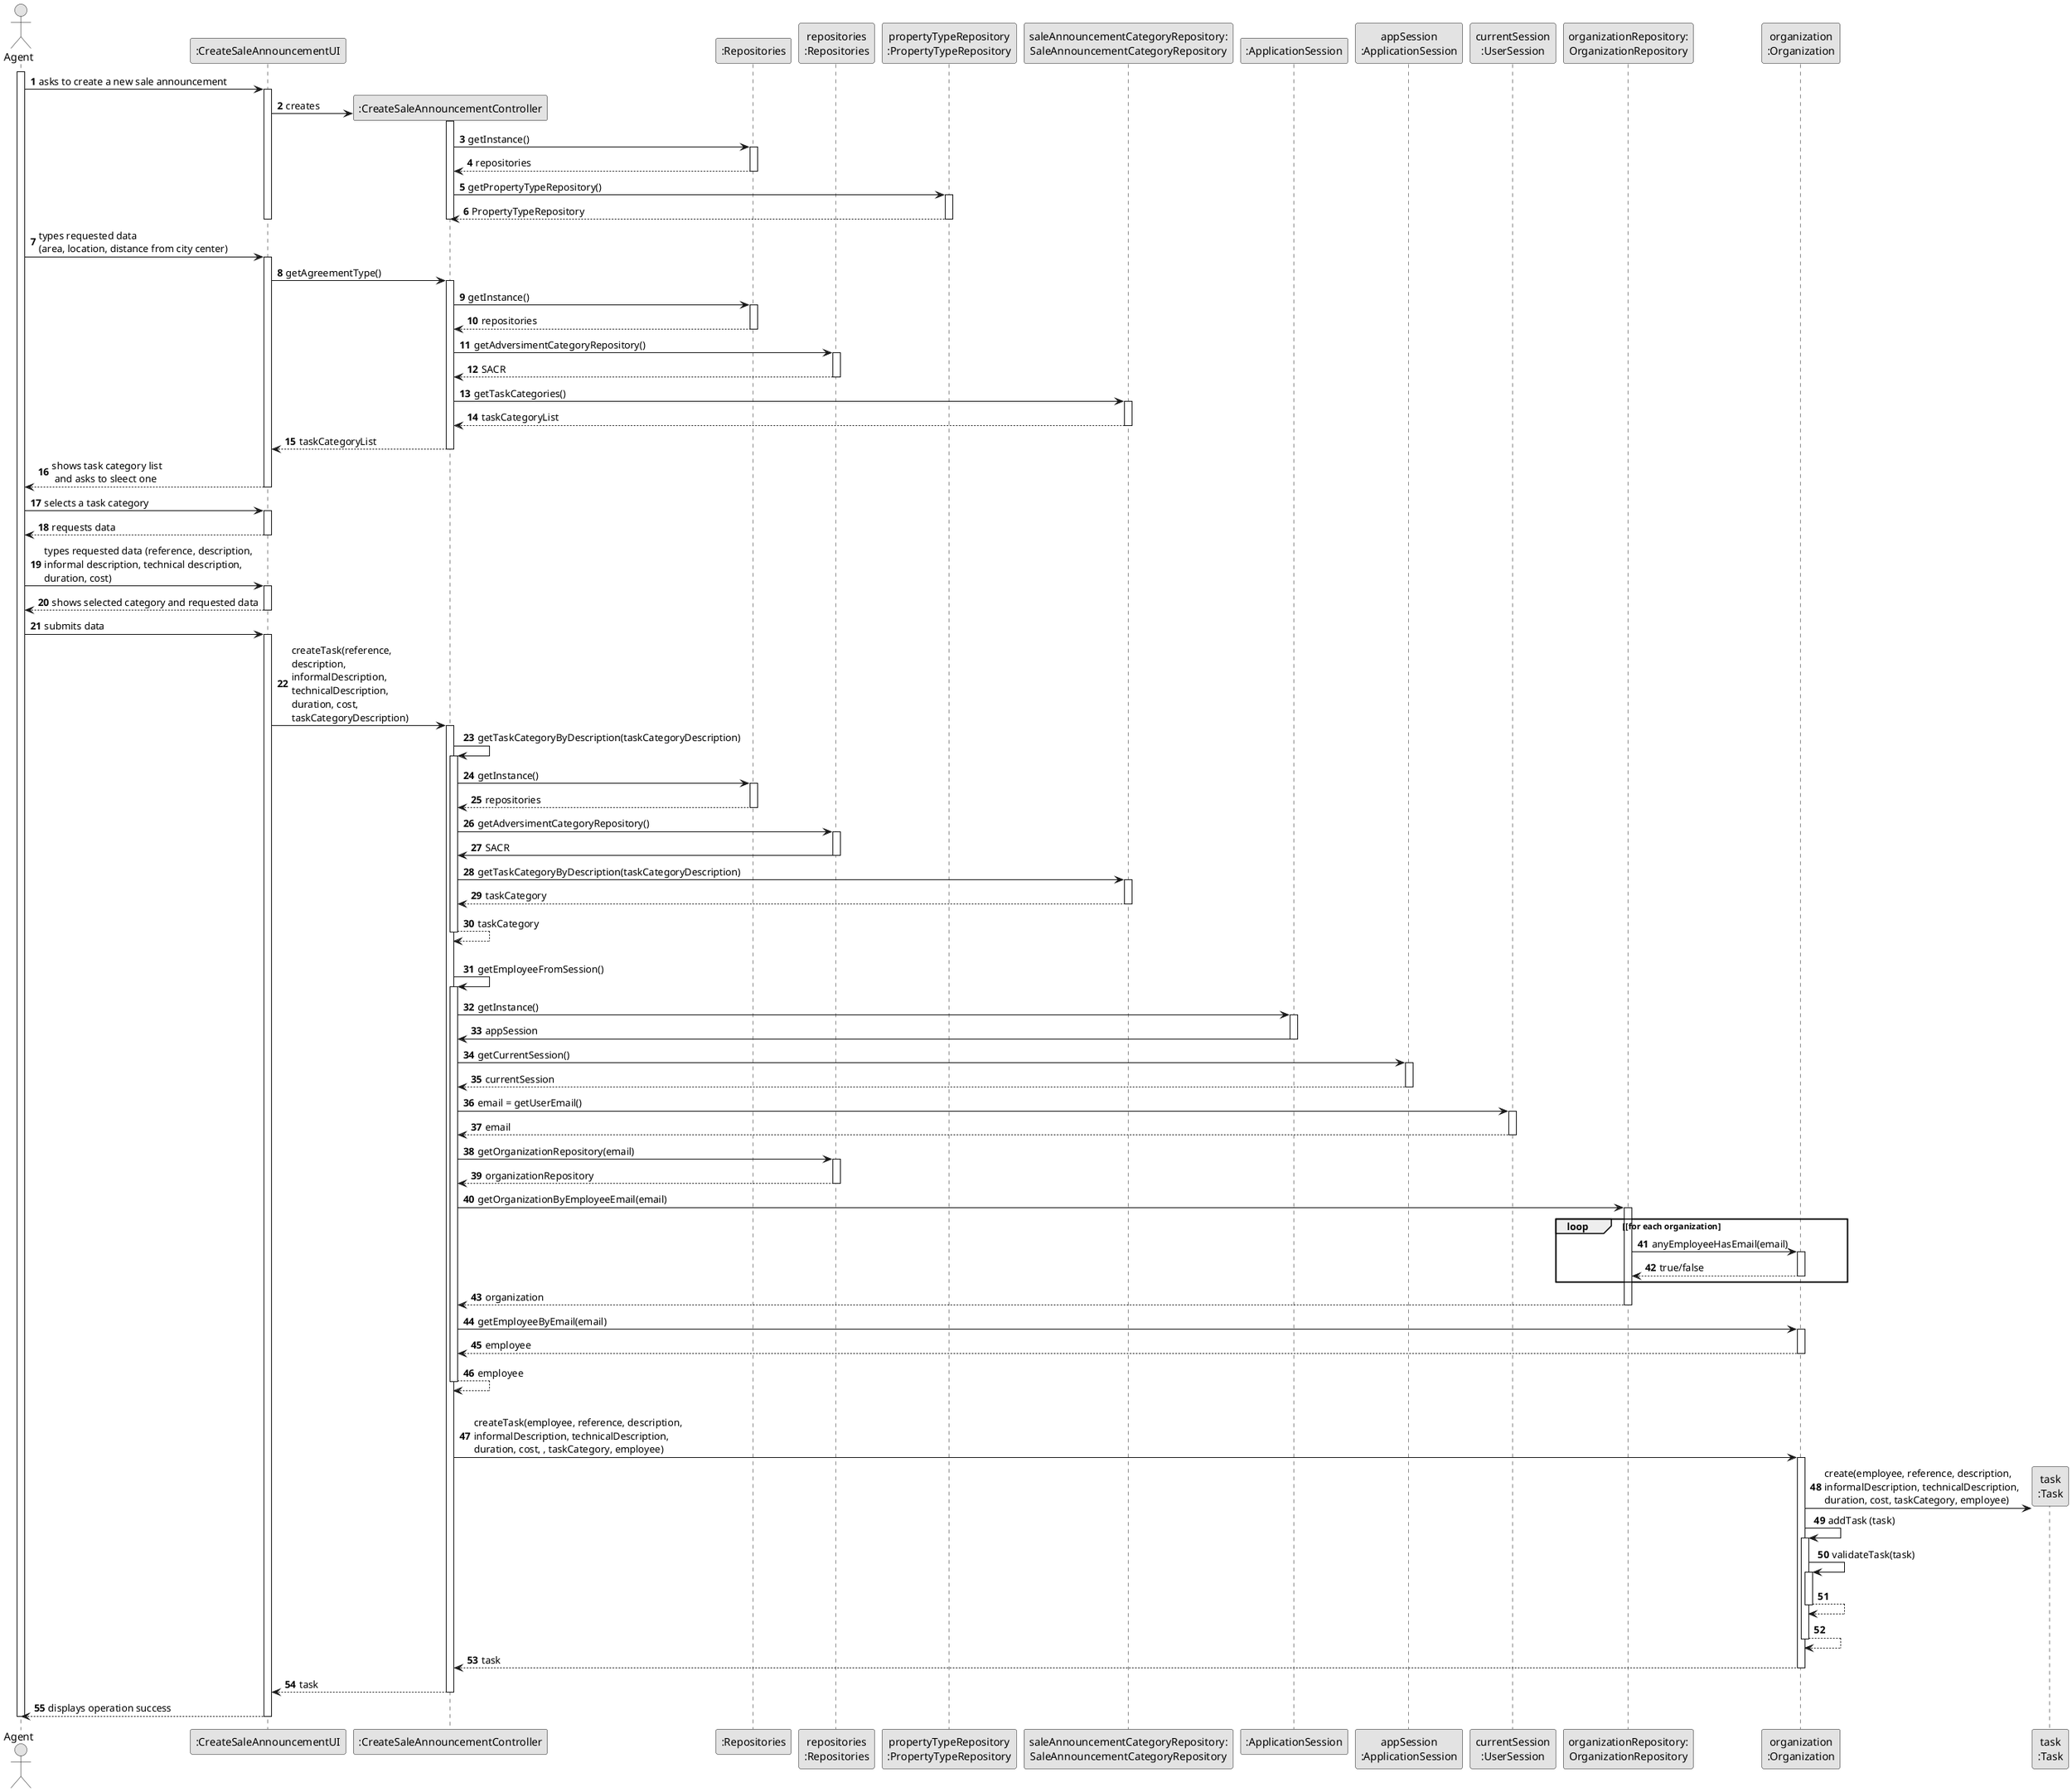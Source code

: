 @startuml
skinparam monochrome true
skinparam packageStyle rectangle
skinparam shadowing false

autonumber

'hide footbox
actor "Agent" as AG
participant ":CreateSaleAnnouncementUI" as UI
participant ":CreateSaleAnnouncementController" as CTRL
participant ":Repositories" as RepositorySingleton
participant "repositories\n:Repositories" as PLAT
participant "propertyTypeRepository\n:PropertyTypeRepository" as PTR
participant "saleAnnouncementCategoryRepository:\nSaleAnnouncementCategoryRepository" as SACR
participant ":ApplicationSession" as _APP
participant "appSession\n:ApplicationSession" as APP
participant "currentSession\n:UserSession" as SESSAO
participant "organizationRepository:\nOrganizationRepository" as OrganizationRepository
participant "organization\n:Organization" as ORG
participant "task\n:Task" as TAREFA

activate AG

        AG -> UI : asks to create a new sale announcement
        activate UI
            UI -> CTRL** : creates
            activate CTRL
                CTRL -> RepositorySingleton : getInstance()
                activate RepositorySingleton
                    RepositorySingleton --> CTRL : repositories
                deactivate RepositorySingleton
                CTRL -> PTR : getPropertyTypeRepository()
                activate PTR
                    PTR --> CTRL : PropertyTypeRepository
                deactivate PTR
            deactivate CTRL
        deactivate UI

        AG -> UI : types requested data\n(area, location, distance from city center)
        activate UI
            UI -> CTRL : getAgreementType()
            activate CTRL

                CTRL -> RepositorySingleton : getInstance()
                activate RepositorySingleton
                    RepositorySingleton --> CTRL : repositories
                deactivate RepositorySingleton

                CTRL -> PLAT : getAdversimentCategoryRepository()
                activate PLAT
                    PLAT --> CTRL: SACR
                deactivate PLAT

                CTRL -> SACR : getTaskCategories()
                activate SACR
                    SACR --> CTRL : taskCategoryList
                deactivate SACR

                CTRL --> UI : taskCategoryList
            deactivate CTRL

            UI --> AG : shows task category list\n and asks to sleect one
        deactivate UI

    AG -> UI : selects a task category
    activate UI

        UI --> AG : requests data
    deactivate UI

    AG -> UI : types requested data (reference, description, \ninformal description, technical description,\nduration, cost)
    activate UI

        UI --> AG : shows selected category and requested data
    deactivate UI

    AG -> UI : submits data
    activate UI

        UI -> CTRL : createTask(reference,\ndescription,\ninformalDescription,\ntechnicalDescription,\nduration, cost,\ntaskCategoryDescription)
        activate CTRL

            CTRL -> CTRL : getTaskCategoryByDescription(taskCategoryDescription)
            activate CTRL

                CTRL -> RepositorySingleton : getInstance()
                activate RepositorySingleton

                    RepositorySingleton --> CTRL: repositories
                deactivate RepositorySingleton

                CTRL -> PLAT : getAdversimentCategoryRepository()
                activate PLAT

                    PLAT -> CTRL : SACR
                deactivate PLAT

                CTRL -> SACR : getTaskCategoryByDescription(taskCategoryDescription)
                activate SACR

                    SACR --> CTRL : taskCategory
                deactivate SACR
                    CTRL --> CTRL : taskCategory
            deactivate CTRL

            |||
            CTRL -> CTRL : getEmployeeFromSession()
            activate CTRL

                CTRL -> _APP: getInstance()
                activate _APP
                    _APP -> CTRL: appSession
                deactivate _APP


                CTRL -> APP: getCurrentSession()
                activate APP

                    APP --> CTRL: currentSession
                deactivate APP

                CTRL -> SESSAO: email = getUserEmail()
                activate SESSAO

                    SESSAO --> CTRL: email
                deactivate SESSAO


                CTRL -> PLAT: getOrganizationRepository(email)
                activate PLAT

                    PLAT --> CTRL: organizationRepository
                deactivate PLAT


                CTRL -> OrganizationRepository: getOrganizationByEmployeeEmail(email)
                activate OrganizationRepository

                    loop [for each organization
                        OrganizationRepository -> ORG : anyEmployeeHasEmail(email)
                        activate ORG

                             ORG --> OrganizationRepository : true/false
                        deactivate ORG
                    end
                    OrganizationRepository --> CTRL : organization
                deactivate OrganizationRepository

                CTRL -> ORG: getEmployeeByEmail(email)
                activate ORG

                    ORG --> CTRL : employee
                deactivate ORG

                CTRL --> CTRL : employee
            deactivate CTRL

            |||
            CTRL -> ORG: createTask(employee, reference, description,\ninformalDescription, technicalDescription,\nduration, cost, , taskCategory, employee)
            activate ORG

                ORG -> TAREFA**: create(employee, reference, description,\ninformalDescription, technicalDescription,\nduration, cost, taskCategory, employee)
                ORG -> ORG: addTask (task)


                activate ORG
                    ORG -> ORG: validateTask(task)
                    activate ORG
                        ORG --> ORG
                    deactivate ORG

                    ORG --> ORG
                deactivate ORG

                ORG --> CTRL : task

            deactivate ORG

            CTRL --> UI: task
            deactivate CTRL
            UI --> AG: displays operation success
    deactivate UI

deactivate AG

@enduml
